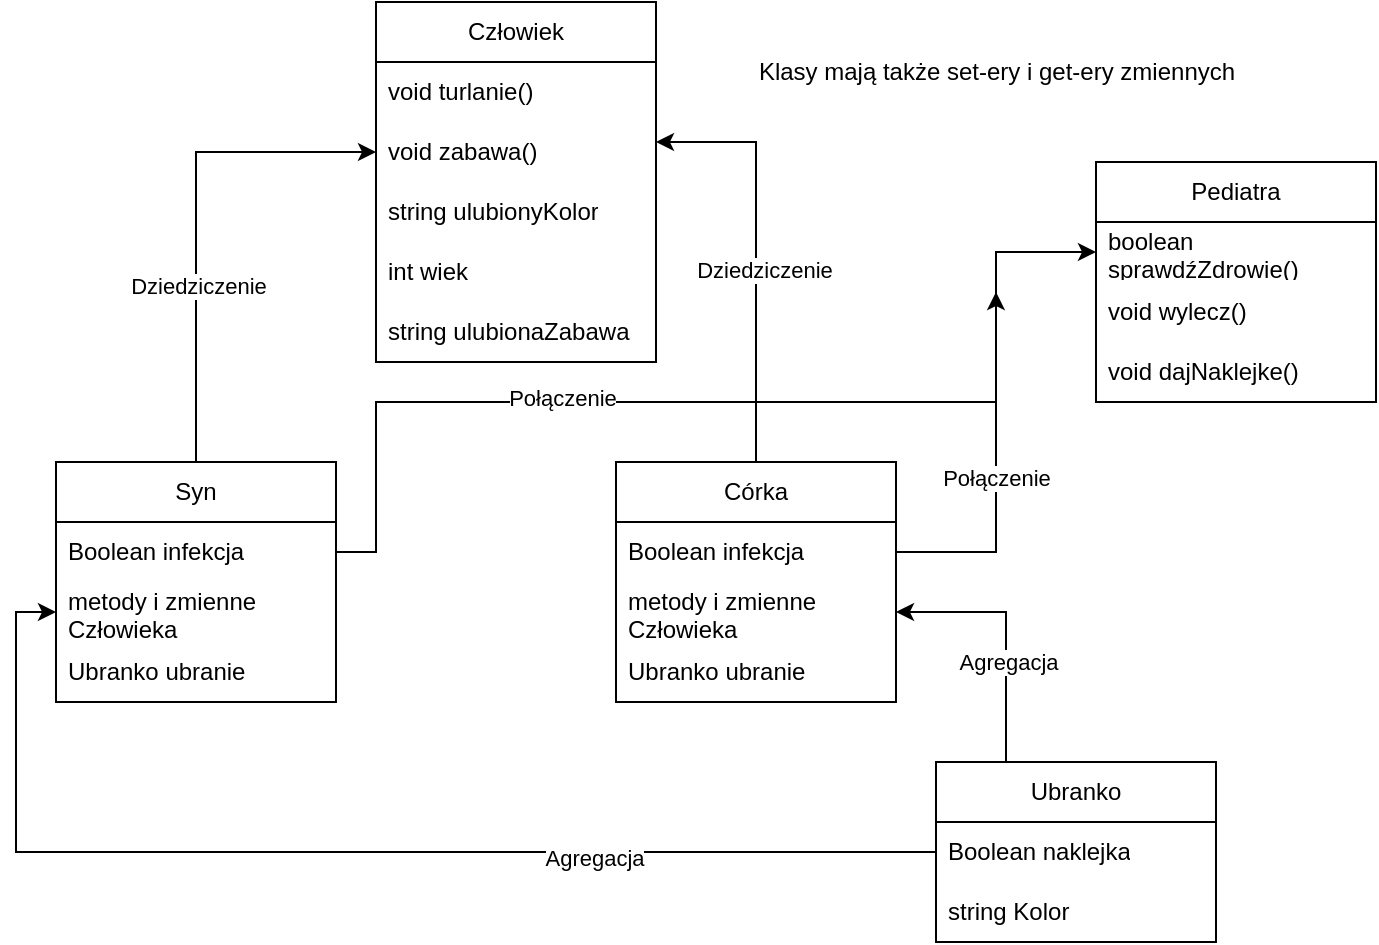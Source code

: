 <mxfile version="20.5.3" type="device"><diagram id="iy45lDeoap4po4E_rSni" name="Page-1"><mxGraphModel dx="772" dy="443" grid="1" gridSize="10" guides="1" tooltips="1" connect="1" arrows="1" fold="1" page="1" pageScale="1" pageWidth="827" pageHeight="1169" math="0" shadow="0"><root><mxCell id="0"/><mxCell id="1" parent="0"/><mxCell id="SN0iF8NZDSg8mPmD-1be-1" value="Człowiek" style="swimlane;fontStyle=0;childLayout=stackLayout;horizontal=1;startSize=30;horizontalStack=0;resizeParent=1;resizeParentMax=0;resizeLast=0;collapsible=1;marginBottom=0;whiteSpace=wrap;html=1;" parent="1" vertex="1"><mxGeometry x="240" y="20" width="140" height="180" as="geometry"/></mxCell><mxCell id="SN0iF8NZDSg8mPmD-1be-2" value="void turlanie()" style="text;strokeColor=none;fillColor=none;align=left;verticalAlign=middle;spacingLeft=4;spacingRight=4;overflow=hidden;points=[[0,0.5],[1,0.5]];portConstraint=eastwest;rotatable=0;whiteSpace=wrap;html=1;" parent="SN0iF8NZDSg8mPmD-1be-1" vertex="1"><mxGeometry y="30" width="140" height="30" as="geometry"/></mxCell><mxCell id="SN0iF8NZDSg8mPmD-1be-3" value="void zabawa()" style="text;strokeColor=none;fillColor=none;align=left;verticalAlign=middle;spacingLeft=4;spacingRight=4;overflow=hidden;points=[[0,0.5],[1,0.5]];portConstraint=eastwest;rotatable=0;whiteSpace=wrap;html=1;" parent="SN0iF8NZDSg8mPmD-1be-1" vertex="1"><mxGeometry y="60" width="140" height="30" as="geometry"/></mxCell><mxCell id="SN0iF8NZDSg8mPmD-1be-4" value="string ulubionyKolor" style="text;strokeColor=none;fillColor=none;align=left;verticalAlign=middle;spacingLeft=4;spacingRight=4;overflow=hidden;points=[[0,0.5],[1,0.5]];portConstraint=eastwest;rotatable=0;whiteSpace=wrap;html=1;" parent="SN0iF8NZDSg8mPmD-1be-1" vertex="1"><mxGeometry y="90" width="140" height="30" as="geometry"/></mxCell><mxCell id="QqPDNUEtAi01bHPvWJ9M-1" value="int wiek" style="text;strokeColor=none;fillColor=none;align=left;verticalAlign=middle;spacingLeft=4;spacingRight=4;overflow=hidden;points=[[0,0.5],[1,0.5]];portConstraint=eastwest;rotatable=0;whiteSpace=wrap;html=1;" parent="SN0iF8NZDSg8mPmD-1be-1" vertex="1"><mxGeometry y="120" width="140" height="30" as="geometry"/></mxCell><mxCell id="QqPDNUEtAi01bHPvWJ9M-2" value="string ulubionaZabawa" style="text;strokeColor=none;fillColor=none;align=left;verticalAlign=middle;spacingLeft=4;spacingRight=4;overflow=hidden;points=[[0,0.5],[1,0.5]];portConstraint=eastwest;rotatable=0;whiteSpace=wrap;html=1;" parent="SN0iF8NZDSg8mPmD-1be-1" vertex="1"><mxGeometry y="150" width="140" height="30" as="geometry"/></mxCell><mxCell id="SN0iF8NZDSg8mPmD-1be-33" style="edgeStyle=orthogonalEdgeStyle;rounded=0;orthogonalLoop=1;jettySize=auto;html=1;exitX=0.5;exitY=0;exitDx=0;exitDy=0;entryX=0;entryY=0.5;entryDx=0;entryDy=0;" parent="1" source="SN0iF8NZDSg8mPmD-1be-5" target="SN0iF8NZDSg8mPmD-1be-3" edge="1"><mxGeometry relative="1" as="geometry"/></mxCell><mxCell id="SN0iF8NZDSg8mPmD-1be-35" value="Dziedziczenie" style="edgeLabel;html=1;align=center;verticalAlign=middle;resizable=0;points=[];" parent="SN0iF8NZDSg8mPmD-1be-33" vertex="1" connectable="0"><mxGeometry x="-0.276" y="-1" relative="1" as="geometry"><mxPoint as="offset"/></mxGeometry></mxCell><mxCell id="SN0iF8NZDSg8mPmD-1be-5" value="Syn" style="swimlane;fontStyle=0;childLayout=stackLayout;horizontal=1;startSize=30;horizontalStack=0;resizeParent=1;resizeParentMax=0;resizeLast=0;collapsible=1;marginBottom=0;whiteSpace=wrap;html=1;" parent="1" vertex="1"><mxGeometry x="80" y="250" width="140" height="120" as="geometry"/></mxCell><mxCell id="SN0iF8NZDSg8mPmD-1be-6" value="Boolean infekcja" style="text;strokeColor=none;fillColor=none;align=left;verticalAlign=middle;spacingLeft=4;spacingRight=4;overflow=hidden;points=[[0,0.5],[1,0.5]];portConstraint=eastwest;rotatable=0;whiteSpace=wrap;html=1;" parent="SN0iF8NZDSg8mPmD-1be-5" vertex="1"><mxGeometry y="30" width="140" height="30" as="geometry"/></mxCell><mxCell id="SN0iF8NZDSg8mPmD-1be-7" value="metody i zmienne Człowieka" style="text;strokeColor=none;fillColor=none;align=left;verticalAlign=middle;spacingLeft=4;spacingRight=4;overflow=hidden;points=[[0,0.5],[1,0.5]];portConstraint=eastwest;rotatable=0;whiteSpace=wrap;html=1;" parent="SN0iF8NZDSg8mPmD-1be-5" vertex="1"><mxGeometry y="60" width="140" height="30" as="geometry"/></mxCell><mxCell id="QqPDNUEtAi01bHPvWJ9M-4" value="Ubranko ubranie" style="text;strokeColor=none;fillColor=none;align=left;verticalAlign=middle;spacingLeft=4;spacingRight=4;overflow=hidden;points=[[0,0.5],[1,0.5]];portConstraint=eastwest;rotatable=0;whiteSpace=wrap;html=1;" parent="SN0iF8NZDSg8mPmD-1be-5" vertex="1"><mxGeometry y="90" width="140" height="30" as="geometry"/></mxCell><mxCell id="SN0iF8NZDSg8mPmD-1be-32" style="edgeStyle=orthogonalEdgeStyle;rounded=0;orthogonalLoop=1;jettySize=auto;html=1;exitX=0.5;exitY=0;exitDx=0;exitDy=0;" parent="1" source="SN0iF8NZDSg8mPmD-1be-9" edge="1"><mxGeometry relative="1" as="geometry"><mxPoint x="380" y="90" as="targetPoint"/><Array as="points"><mxPoint x="430" y="90"/><mxPoint x="380" y="90"/></Array></mxGeometry></mxCell><mxCell id="SN0iF8NZDSg8mPmD-1be-34" value="Dziedziczenie" style="edgeLabel;html=1;align=center;verticalAlign=middle;resizable=0;points=[];" parent="SN0iF8NZDSg8mPmD-1be-32" vertex="1" connectable="0"><mxGeometry x="-0.088" y="-4" relative="1" as="geometry"><mxPoint as="offset"/></mxGeometry></mxCell><mxCell id="SN0iF8NZDSg8mPmD-1be-9" value="Córka" style="swimlane;fontStyle=0;childLayout=stackLayout;horizontal=1;startSize=30;horizontalStack=0;resizeParent=1;resizeParentMax=0;resizeLast=0;collapsible=1;marginBottom=0;whiteSpace=wrap;html=1;" parent="1" vertex="1"><mxGeometry x="360" y="250" width="140" height="120" as="geometry"/></mxCell><mxCell id="SN0iF8NZDSg8mPmD-1be-10" value="Boolean infekcja" style="text;strokeColor=none;fillColor=none;align=left;verticalAlign=middle;spacingLeft=4;spacingRight=4;overflow=hidden;points=[[0,0.5],[1,0.5]];portConstraint=eastwest;rotatable=0;whiteSpace=wrap;html=1;" parent="SN0iF8NZDSg8mPmD-1be-9" vertex="1"><mxGeometry y="30" width="140" height="30" as="geometry"/></mxCell><mxCell id="SN0iF8NZDSg8mPmD-1be-11" value="metody i zmienne Człowieka" style="text;strokeColor=none;fillColor=none;align=left;verticalAlign=middle;spacingLeft=4;spacingRight=4;overflow=hidden;points=[[0,0.5],[1,0.5]];portConstraint=eastwest;rotatable=0;whiteSpace=wrap;html=1;" parent="SN0iF8NZDSg8mPmD-1be-9" vertex="1"><mxGeometry y="60" width="140" height="30" as="geometry"/></mxCell><mxCell id="QqPDNUEtAi01bHPvWJ9M-5" value="Ubranko ubranie" style="text;strokeColor=none;fillColor=none;align=left;verticalAlign=middle;spacingLeft=4;spacingRight=4;overflow=hidden;points=[[0,0.5],[1,0.5]];portConstraint=eastwest;rotatable=0;whiteSpace=wrap;html=1;" parent="SN0iF8NZDSg8mPmD-1be-9" vertex="1"><mxGeometry y="90" width="140" height="30" as="geometry"/></mxCell><mxCell id="SN0iF8NZDSg8mPmD-1be-13" value="Pediatra" style="swimlane;fontStyle=0;childLayout=stackLayout;horizontal=1;startSize=30;horizontalStack=0;resizeParent=1;resizeParentMax=0;resizeLast=0;collapsible=1;marginBottom=0;whiteSpace=wrap;html=1;" parent="1" vertex="1"><mxGeometry x="600" y="100" width="140" height="120" as="geometry"/></mxCell><mxCell id="SN0iF8NZDSg8mPmD-1be-14" value="boolean sprawdźZdrowie()" style="text;strokeColor=none;fillColor=none;align=left;verticalAlign=middle;spacingLeft=4;spacingRight=4;overflow=hidden;points=[[0,0.5],[1,0.5]];portConstraint=eastwest;rotatable=0;whiteSpace=wrap;html=1;" parent="SN0iF8NZDSg8mPmD-1be-13" vertex="1"><mxGeometry y="30" width="140" height="30" as="geometry"/></mxCell><mxCell id="SN0iF8NZDSg8mPmD-1be-15" value="void wylecz()" style="text;strokeColor=none;fillColor=none;align=left;verticalAlign=middle;spacingLeft=4;spacingRight=4;overflow=hidden;points=[[0,0.5],[1,0.5]];portConstraint=eastwest;rotatable=0;whiteSpace=wrap;html=1;" parent="SN0iF8NZDSg8mPmD-1be-13" vertex="1"><mxGeometry y="60" width="140" height="30" as="geometry"/></mxCell><mxCell id="SN0iF8NZDSg8mPmD-1be-16" value="void dajNaklejke()" style="text;strokeColor=none;fillColor=none;align=left;verticalAlign=middle;spacingLeft=4;spacingRight=4;overflow=hidden;points=[[0,0.5],[1,0.5]];portConstraint=eastwest;rotatable=0;whiteSpace=wrap;html=1;" parent="SN0iF8NZDSg8mPmD-1be-13" vertex="1"><mxGeometry y="90" width="140" height="30" as="geometry"/></mxCell><mxCell id="SN0iF8NZDSg8mPmD-1be-36" style="edgeStyle=orthogonalEdgeStyle;rounded=0;orthogonalLoop=1;jettySize=auto;html=1;exitX=0.25;exitY=0;exitDx=0;exitDy=0;entryX=1;entryY=0.5;entryDx=0;entryDy=0;" parent="1" source="SN0iF8NZDSg8mPmD-1be-17" target="SN0iF8NZDSg8mPmD-1be-11" edge="1"><mxGeometry relative="1" as="geometry"><mxPoint x="500" y="355" as="targetPoint"/></mxGeometry></mxCell><mxCell id="SN0iF8NZDSg8mPmD-1be-39" value="Agregacja" style="edgeLabel;html=1;align=center;verticalAlign=middle;resizable=0;points=[];" parent="SN0iF8NZDSg8mPmD-1be-36" vertex="1" connectable="0"><mxGeometry x="-0.23" y="-1" relative="1" as="geometry"><mxPoint as="offset"/></mxGeometry></mxCell><mxCell id="SN0iF8NZDSg8mPmD-1be-17" value="Ubranko" style="swimlane;fontStyle=0;childLayout=stackLayout;horizontal=1;startSize=30;horizontalStack=0;resizeParent=1;resizeParentMax=0;resizeLast=0;collapsible=1;marginBottom=0;whiteSpace=wrap;html=1;" parent="1" vertex="1"><mxGeometry x="520" y="400" width="140" height="90" as="geometry"/></mxCell><mxCell id="SN0iF8NZDSg8mPmD-1be-18" value="Boolean naklejka" style="text;strokeColor=none;fillColor=none;align=left;verticalAlign=middle;spacingLeft=4;spacingRight=4;overflow=hidden;points=[[0,0.5],[1,0.5]];portConstraint=eastwest;rotatable=0;whiteSpace=wrap;html=1;" parent="SN0iF8NZDSg8mPmD-1be-17" vertex="1"><mxGeometry y="30" width="140" height="30" as="geometry"/></mxCell><mxCell id="SN0iF8NZDSg8mPmD-1be-19" value="string Kolor" style="text;strokeColor=none;fillColor=none;align=left;verticalAlign=middle;spacingLeft=4;spacingRight=4;overflow=hidden;points=[[0,0.5],[1,0.5]];portConstraint=eastwest;rotatable=0;whiteSpace=wrap;html=1;" parent="SN0iF8NZDSg8mPmD-1be-17" vertex="1"><mxGeometry y="60" width="140" height="30" as="geometry"/></mxCell><mxCell id="SN0iF8NZDSg8mPmD-1be-24" style="edgeStyle=orthogonalEdgeStyle;rounded=0;orthogonalLoop=1;jettySize=auto;html=1;exitX=1;exitY=0.5;exitDx=0;exitDy=0;entryX=0;entryY=0.5;entryDx=0;entryDy=0;" parent="1" source="SN0iF8NZDSg8mPmD-1be-10" target="SN0iF8NZDSg8mPmD-1be-14" edge="1"><mxGeometry relative="1" as="geometry"/></mxCell><mxCell id="SN0iF8NZDSg8mPmD-1be-31" value="Połączenie" style="edgeLabel;html=1;align=center;verticalAlign=middle;resizable=0;points=[];" parent="SN0iF8NZDSg8mPmD-1be-24" vertex="1" connectable="0"><mxGeometry x="-0.3" relative="1" as="geometry"><mxPoint as="offset"/></mxGeometry></mxCell><mxCell id="SN0iF8NZDSg8mPmD-1be-26" style="edgeStyle=orthogonalEdgeStyle;rounded=0;orthogonalLoop=1;jettySize=auto;html=1;exitX=1;exitY=0.5;exitDx=0;exitDy=0;" parent="1" source="SN0iF8NZDSg8mPmD-1be-6" edge="1"><mxGeometry relative="1" as="geometry"><mxPoint x="550" y="165" as="targetPoint"/><Array as="points"><mxPoint x="240" y="295"/><mxPoint x="240" y="220"/><mxPoint x="550" y="220"/></Array></mxGeometry></mxCell><mxCell id="SN0iF8NZDSg8mPmD-1be-30" value="Połączenie" style="edgeLabel;html=1;align=center;verticalAlign=middle;resizable=0;points=[];" parent="SN0iF8NZDSg8mPmD-1be-26" vertex="1" connectable="0"><mxGeometry x="-0.185" y="2" relative="1" as="geometry"><mxPoint as="offset"/></mxGeometry></mxCell><mxCell id="SN0iF8NZDSg8mPmD-1be-37" style="edgeStyle=orthogonalEdgeStyle;rounded=0;orthogonalLoop=1;jettySize=auto;html=1;exitX=0;exitY=0.5;exitDx=0;exitDy=0;entryX=0;entryY=0.5;entryDx=0;entryDy=0;" parent="1" source="SN0iF8NZDSg8mPmD-1be-18" target="SN0iF8NZDSg8mPmD-1be-7" edge="1"><mxGeometry relative="1" as="geometry"><mxPoint x="160" y="350" as="targetPoint"/></mxGeometry></mxCell><mxCell id="SN0iF8NZDSg8mPmD-1be-38" value="Agregacja" style="edgeLabel;html=1;align=center;verticalAlign=middle;resizable=0;points=[];" parent="SN0iF8NZDSg8mPmD-1be-37" vertex="1" connectable="0"><mxGeometry x="-0.429" y="3" relative="1" as="geometry"><mxPoint as="offset"/></mxGeometry></mxCell><mxCell id="QqPDNUEtAi01bHPvWJ9M-7" value="Klasy mają także set-ery i get-ery zmiennych" style="text;html=1;align=center;verticalAlign=middle;resizable=0;points=[];autosize=1;strokeColor=none;fillColor=none;" parent="1" vertex="1"><mxGeometry x="420" y="40" width="260" height="30" as="geometry"/></mxCell></root></mxGraphModel></diagram></mxfile>